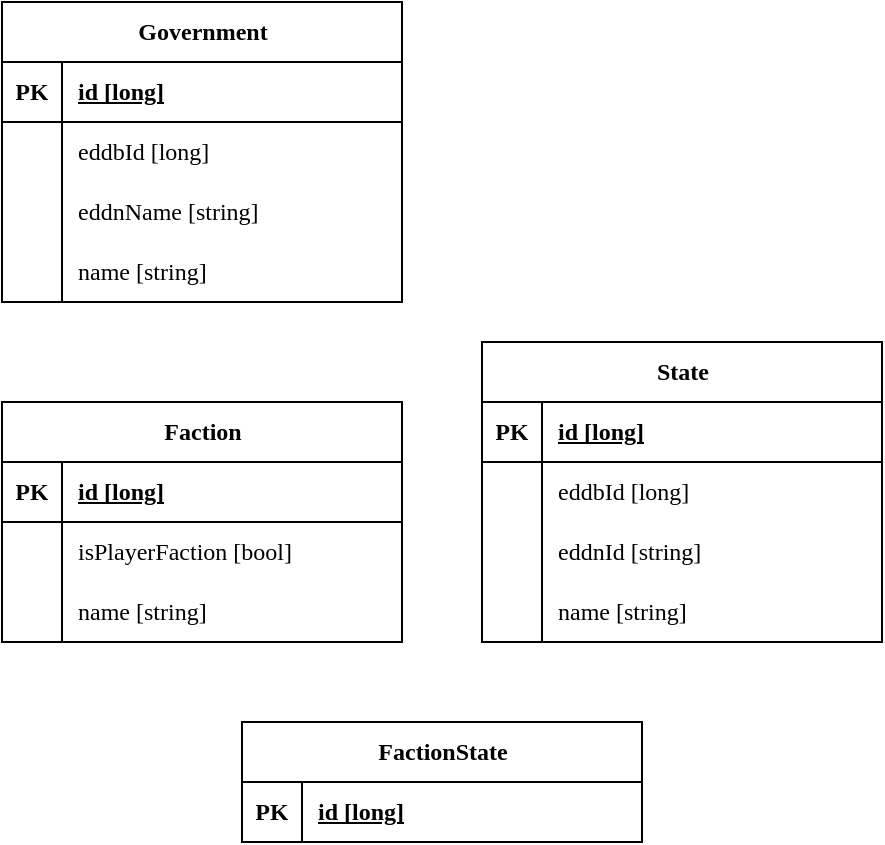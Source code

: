 <mxfile version="21.1.4" type="github">
  <diagram id="R2lEEEUBdFMjLlhIrx00" name="Page-1">
    <mxGraphModel dx="1366" dy="728" grid="1" gridSize="10" guides="1" tooltips="1" connect="1" arrows="1" fold="1" page="1" pageScale="1" pageWidth="4681" pageHeight="3300" math="0" shadow="0" extFonts="Permanent Marker^https://fonts.googleapis.com/css?family=Permanent+Marker">
      <root>
        <mxCell id="0" />
        <mxCell id="1" parent="0" />
        <mxCell id="3w3qkz9wtWQduBZ7iNXe-1" value="Government" style="shape=table;startSize=30;container=1;collapsible=1;childLayout=tableLayout;fixedRows=1;rowLines=0;fontStyle=1;align=center;resizeLast=1;html=1;fontFamily=Consolas;" vertex="1" parent="1">
          <mxGeometry x="40" y="40" width="200" height="150" as="geometry" />
        </mxCell>
        <mxCell id="3w3qkz9wtWQduBZ7iNXe-2" value="" style="shape=tableRow;horizontal=0;startSize=0;swimlaneHead=0;swimlaneBody=0;fillColor=none;collapsible=0;dropTarget=0;points=[[0,0.5],[1,0.5]];portConstraint=eastwest;top=0;left=0;right=0;bottom=1;fontFamily=Consolas;" vertex="1" parent="3w3qkz9wtWQduBZ7iNXe-1">
          <mxGeometry y="30" width="200" height="30" as="geometry" />
        </mxCell>
        <mxCell id="3w3qkz9wtWQduBZ7iNXe-3" value="PK" style="shape=partialRectangle;connectable=0;fillColor=none;top=0;left=0;bottom=0;right=0;fontStyle=1;overflow=hidden;whiteSpace=wrap;html=1;fontFamily=Consolas;" vertex="1" parent="3w3qkz9wtWQduBZ7iNXe-2">
          <mxGeometry width="30" height="30" as="geometry">
            <mxRectangle width="30" height="30" as="alternateBounds" />
          </mxGeometry>
        </mxCell>
        <mxCell id="3w3qkz9wtWQduBZ7iNXe-4" value="id [long]" style="shape=partialRectangle;connectable=0;fillColor=none;top=0;left=0;bottom=0;right=0;align=left;spacingLeft=6;fontStyle=5;overflow=hidden;whiteSpace=wrap;html=1;fontFamily=Consolas;" vertex="1" parent="3w3qkz9wtWQduBZ7iNXe-2">
          <mxGeometry x="30" width="170" height="30" as="geometry">
            <mxRectangle width="170" height="30" as="alternateBounds" />
          </mxGeometry>
        </mxCell>
        <mxCell id="3w3qkz9wtWQduBZ7iNXe-5" value="" style="shape=tableRow;horizontal=0;startSize=0;swimlaneHead=0;swimlaneBody=0;fillColor=none;collapsible=0;dropTarget=0;points=[[0,0.5],[1,0.5]];portConstraint=eastwest;top=0;left=0;right=0;bottom=0;fontFamily=Consolas;" vertex="1" parent="3w3qkz9wtWQduBZ7iNXe-1">
          <mxGeometry y="60" width="200" height="30" as="geometry" />
        </mxCell>
        <mxCell id="3w3qkz9wtWQduBZ7iNXe-6" value="" style="shape=partialRectangle;connectable=0;fillColor=none;top=0;left=0;bottom=0;right=0;editable=1;overflow=hidden;whiteSpace=wrap;html=1;fontFamily=Consolas;" vertex="1" parent="3w3qkz9wtWQduBZ7iNXe-5">
          <mxGeometry width="30" height="30" as="geometry">
            <mxRectangle width="30" height="30" as="alternateBounds" />
          </mxGeometry>
        </mxCell>
        <mxCell id="3w3qkz9wtWQduBZ7iNXe-7" value="eddbId [long]" style="shape=partialRectangle;connectable=0;fillColor=none;top=0;left=0;bottom=0;right=0;align=left;spacingLeft=6;overflow=hidden;whiteSpace=wrap;html=1;fontFamily=Consolas;" vertex="1" parent="3w3qkz9wtWQduBZ7iNXe-5">
          <mxGeometry x="30" width="170" height="30" as="geometry">
            <mxRectangle width="170" height="30" as="alternateBounds" />
          </mxGeometry>
        </mxCell>
        <mxCell id="3w3qkz9wtWQduBZ7iNXe-8" value="" style="shape=tableRow;horizontal=0;startSize=0;swimlaneHead=0;swimlaneBody=0;fillColor=none;collapsible=0;dropTarget=0;points=[[0,0.5],[1,0.5]];portConstraint=eastwest;top=0;left=0;right=0;bottom=0;fontFamily=Consolas;" vertex="1" parent="3w3qkz9wtWQduBZ7iNXe-1">
          <mxGeometry y="90" width="200" height="30" as="geometry" />
        </mxCell>
        <mxCell id="3w3qkz9wtWQduBZ7iNXe-9" value="" style="shape=partialRectangle;connectable=0;fillColor=none;top=0;left=0;bottom=0;right=0;editable=1;overflow=hidden;whiteSpace=wrap;html=1;fontFamily=Consolas;" vertex="1" parent="3w3qkz9wtWQduBZ7iNXe-8">
          <mxGeometry width="30" height="30" as="geometry">
            <mxRectangle width="30" height="30" as="alternateBounds" />
          </mxGeometry>
        </mxCell>
        <mxCell id="3w3qkz9wtWQduBZ7iNXe-10" value="eddnName [string]" style="shape=partialRectangle;connectable=0;fillColor=none;top=0;left=0;bottom=0;right=0;align=left;spacingLeft=6;overflow=hidden;whiteSpace=wrap;html=1;fontFamily=Consolas;" vertex="1" parent="3w3qkz9wtWQduBZ7iNXe-8">
          <mxGeometry x="30" width="170" height="30" as="geometry">
            <mxRectangle width="170" height="30" as="alternateBounds" />
          </mxGeometry>
        </mxCell>
        <mxCell id="3w3qkz9wtWQduBZ7iNXe-11" value="" style="shape=tableRow;horizontal=0;startSize=0;swimlaneHead=0;swimlaneBody=0;fillColor=none;collapsible=0;dropTarget=0;points=[[0,0.5],[1,0.5]];portConstraint=eastwest;top=0;left=0;right=0;bottom=0;fontFamily=Consolas;" vertex="1" parent="3w3qkz9wtWQduBZ7iNXe-1">
          <mxGeometry y="120" width="200" height="30" as="geometry" />
        </mxCell>
        <mxCell id="3w3qkz9wtWQduBZ7iNXe-12" value="" style="shape=partialRectangle;connectable=0;fillColor=none;top=0;left=0;bottom=0;right=0;editable=1;overflow=hidden;whiteSpace=wrap;html=1;fontFamily=Consolas;" vertex="1" parent="3w3qkz9wtWQduBZ7iNXe-11">
          <mxGeometry width="30" height="30" as="geometry">
            <mxRectangle width="30" height="30" as="alternateBounds" />
          </mxGeometry>
        </mxCell>
        <mxCell id="3w3qkz9wtWQduBZ7iNXe-13" value="name [string]" style="shape=partialRectangle;connectable=0;fillColor=none;top=0;left=0;bottom=0;right=0;align=left;spacingLeft=6;overflow=hidden;whiteSpace=wrap;html=1;fontFamily=Consolas;" vertex="1" parent="3w3qkz9wtWQduBZ7iNXe-11">
          <mxGeometry x="30" width="170" height="30" as="geometry">
            <mxRectangle width="170" height="30" as="alternateBounds" />
          </mxGeometry>
        </mxCell>
        <mxCell id="3w3qkz9wtWQduBZ7iNXe-16" value="Faction" style="shape=table;startSize=30;container=1;collapsible=1;childLayout=tableLayout;fixedRows=1;rowLines=0;fontStyle=1;align=center;resizeLast=1;html=1;fontFamily=Consolas;" vertex="1" parent="1">
          <mxGeometry x="40" y="240" width="200" height="120" as="geometry" />
        </mxCell>
        <mxCell id="3w3qkz9wtWQduBZ7iNXe-17" value="" style="shape=tableRow;horizontal=0;startSize=0;swimlaneHead=0;swimlaneBody=0;fillColor=none;collapsible=0;dropTarget=0;points=[[0,0.5],[1,0.5]];portConstraint=eastwest;top=0;left=0;right=0;bottom=1;fontStyle=0;fontFamily=Consolas;" vertex="1" parent="3w3qkz9wtWQduBZ7iNXe-16">
          <mxGeometry y="30" width="200" height="30" as="geometry" />
        </mxCell>
        <mxCell id="3w3qkz9wtWQduBZ7iNXe-18" value="PK" style="shape=partialRectangle;connectable=0;fillColor=none;top=0;left=0;bottom=0;right=0;fontStyle=1;overflow=hidden;whiteSpace=wrap;html=1;fontFamily=Consolas;" vertex="1" parent="3w3qkz9wtWQduBZ7iNXe-17">
          <mxGeometry width="30" height="30" as="geometry">
            <mxRectangle width="30" height="30" as="alternateBounds" />
          </mxGeometry>
        </mxCell>
        <mxCell id="3w3qkz9wtWQduBZ7iNXe-19" value="id [long]" style="shape=partialRectangle;connectable=0;fillColor=none;top=0;left=0;bottom=0;right=0;align=left;spacingLeft=6;fontStyle=5;overflow=hidden;whiteSpace=wrap;html=1;fontFamily=Consolas;" vertex="1" parent="3w3qkz9wtWQduBZ7iNXe-17">
          <mxGeometry x="30" width="170" height="30" as="geometry">
            <mxRectangle width="170" height="30" as="alternateBounds" />
          </mxGeometry>
        </mxCell>
        <mxCell id="3w3qkz9wtWQduBZ7iNXe-20" value="" style="shape=tableRow;horizontal=0;startSize=0;swimlaneHead=0;swimlaneBody=0;fillColor=none;collapsible=0;dropTarget=0;points=[[0,0.5],[1,0.5]];portConstraint=eastwest;top=0;left=0;right=0;bottom=0;fontFamily=Consolas;" vertex="1" parent="3w3qkz9wtWQduBZ7iNXe-16">
          <mxGeometry y="60" width="200" height="30" as="geometry" />
        </mxCell>
        <mxCell id="3w3qkz9wtWQduBZ7iNXe-21" value="" style="shape=partialRectangle;connectable=0;fillColor=none;top=0;left=0;bottom=0;right=0;editable=1;overflow=hidden;whiteSpace=wrap;html=1;fontFamily=Consolas;" vertex="1" parent="3w3qkz9wtWQduBZ7iNXe-20">
          <mxGeometry width="30" height="30" as="geometry">
            <mxRectangle width="30" height="30" as="alternateBounds" />
          </mxGeometry>
        </mxCell>
        <mxCell id="3w3qkz9wtWQduBZ7iNXe-22" value="isPlayerFaction [bool]" style="shape=partialRectangle;connectable=0;fillColor=none;top=0;left=0;bottom=0;right=0;align=left;spacingLeft=6;overflow=hidden;whiteSpace=wrap;html=1;fontFamily=Consolas;" vertex="1" parent="3w3qkz9wtWQduBZ7iNXe-20">
          <mxGeometry x="30" width="170" height="30" as="geometry">
            <mxRectangle width="170" height="30" as="alternateBounds" />
          </mxGeometry>
        </mxCell>
        <mxCell id="3w3qkz9wtWQduBZ7iNXe-23" value="" style="shape=tableRow;horizontal=0;startSize=0;swimlaneHead=0;swimlaneBody=0;fillColor=none;collapsible=0;dropTarget=0;points=[[0,0.5],[1,0.5]];portConstraint=eastwest;top=0;left=0;right=0;bottom=0;fontFamily=Consolas;" vertex="1" parent="3w3qkz9wtWQduBZ7iNXe-16">
          <mxGeometry y="90" width="200" height="30" as="geometry" />
        </mxCell>
        <mxCell id="3w3qkz9wtWQduBZ7iNXe-24" value="" style="shape=partialRectangle;connectable=0;fillColor=none;top=0;left=0;bottom=0;right=0;editable=1;overflow=hidden;whiteSpace=wrap;html=1;fontFamily=Consolas;" vertex="1" parent="3w3qkz9wtWQduBZ7iNXe-23">
          <mxGeometry width="30" height="30" as="geometry">
            <mxRectangle width="30" height="30" as="alternateBounds" />
          </mxGeometry>
        </mxCell>
        <mxCell id="3w3qkz9wtWQduBZ7iNXe-25" value="name [string]" style="shape=partialRectangle;connectable=0;fillColor=none;top=0;left=0;bottom=0;right=0;align=left;spacingLeft=6;overflow=hidden;whiteSpace=wrap;html=1;fontFamily=Consolas;" vertex="1" parent="3w3qkz9wtWQduBZ7iNXe-23">
          <mxGeometry x="30" width="170" height="30" as="geometry">
            <mxRectangle width="170" height="30" as="alternateBounds" />
          </mxGeometry>
        </mxCell>
        <mxCell id="3w3qkz9wtWQduBZ7iNXe-30" value="State" style="shape=table;startSize=30;container=1;collapsible=1;childLayout=tableLayout;fixedRows=1;rowLines=0;fontStyle=1;align=center;resizeLast=1;html=1;fontFamily=Consolas;" vertex="1" parent="1">
          <mxGeometry x="280" y="210" width="200" height="150" as="geometry" />
        </mxCell>
        <mxCell id="3w3qkz9wtWQduBZ7iNXe-31" value="" style="shape=tableRow;horizontal=0;startSize=0;swimlaneHead=0;swimlaneBody=0;fillColor=none;collapsible=0;dropTarget=0;points=[[0,0.5],[1,0.5]];portConstraint=eastwest;top=0;left=0;right=0;bottom=1;fontFamily=Consolas;" vertex="1" parent="3w3qkz9wtWQduBZ7iNXe-30">
          <mxGeometry y="30" width="200" height="30" as="geometry" />
        </mxCell>
        <mxCell id="3w3qkz9wtWQduBZ7iNXe-32" value="PK" style="shape=partialRectangle;connectable=0;fillColor=none;top=0;left=0;bottom=0;right=0;fontStyle=1;overflow=hidden;whiteSpace=wrap;html=1;fontFamily=Consolas;" vertex="1" parent="3w3qkz9wtWQduBZ7iNXe-31">
          <mxGeometry width="30" height="30" as="geometry">
            <mxRectangle width="30" height="30" as="alternateBounds" />
          </mxGeometry>
        </mxCell>
        <mxCell id="3w3qkz9wtWQduBZ7iNXe-33" value="id [long]" style="shape=partialRectangle;connectable=0;fillColor=none;top=0;left=0;bottom=0;right=0;align=left;spacingLeft=6;fontStyle=5;overflow=hidden;whiteSpace=wrap;html=1;fontFamily=Consolas;" vertex="1" parent="3w3qkz9wtWQduBZ7iNXe-31">
          <mxGeometry x="30" width="170" height="30" as="geometry">
            <mxRectangle width="170" height="30" as="alternateBounds" />
          </mxGeometry>
        </mxCell>
        <mxCell id="3w3qkz9wtWQduBZ7iNXe-34" value="" style="shape=tableRow;horizontal=0;startSize=0;swimlaneHead=0;swimlaneBody=0;fillColor=none;collapsible=0;dropTarget=0;points=[[0,0.5],[1,0.5]];portConstraint=eastwest;top=0;left=0;right=0;bottom=0;fontFamily=Consolas;" vertex="1" parent="3w3qkz9wtWQduBZ7iNXe-30">
          <mxGeometry y="60" width="200" height="30" as="geometry" />
        </mxCell>
        <mxCell id="3w3qkz9wtWQduBZ7iNXe-35" value="" style="shape=partialRectangle;connectable=0;fillColor=none;top=0;left=0;bottom=0;right=0;editable=1;overflow=hidden;whiteSpace=wrap;html=1;fontFamily=Consolas;" vertex="1" parent="3w3qkz9wtWQduBZ7iNXe-34">
          <mxGeometry width="30" height="30" as="geometry">
            <mxRectangle width="30" height="30" as="alternateBounds" />
          </mxGeometry>
        </mxCell>
        <mxCell id="3w3qkz9wtWQduBZ7iNXe-36" value="eddbId [long]" style="shape=partialRectangle;connectable=0;fillColor=none;top=0;left=0;bottom=0;right=0;align=left;spacingLeft=6;overflow=hidden;whiteSpace=wrap;html=1;fontFamily=Consolas;" vertex="1" parent="3w3qkz9wtWQduBZ7iNXe-34">
          <mxGeometry x="30" width="170" height="30" as="geometry">
            <mxRectangle width="170" height="30" as="alternateBounds" />
          </mxGeometry>
        </mxCell>
        <mxCell id="3w3qkz9wtWQduBZ7iNXe-37" value="" style="shape=tableRow;horizontal=0;startSize=0;swimlaneHead=0;swimlaneBody=0;fillColor=none;collapsible=0;dropTarget=0;points=[[0,0.5],[1,0.5]];portConstraint=eastwest;top=0;left=0;right=0;bottom=0;fontFamily=Consolas;" vertex="1" parent="3w3qkz9wtWQduBZ7iNXe-30">
          <mxGeometry y="90" width="200" height="30" as="geometry" />
        </mxCell>
        <mxCell id="3w3qkz9wtWQduBZ7iNXe-38" value="" style="shape=partialRectangle;connectable=0;fillColor=none;top=0;left=0;bottom=0;right=0;editable=1;overflow=hidden;whiteSpace=wrap;html=1;fontFamily=Consolas;" vertex="1" parent="3w3qkz9wtWQduBZ7iNXe-37">
          <mxGeometry width="30" height="30" as="geometry">
            <mxRectangle width="30" height="30" as="alternateBounds" />
          </mxGeometry>
        </mxCell>
        <mxCell id="3w3qkz9wtWQduBZ7iNXe-39" value="eddnId [string]" style="shape=partialRectangle;connectable=0;fillColor=none;top=0;left=0;bottom=0;right=0;align=left;spacingLeft=6;overflow=hidden;whiteSpace=wrap;html=1;fontFamily=Consolas;" vertex="1" parent="3w3qkz9wtWQduBZ7iNXe-37">
          <mxGeometry x="30" width="170" height="30" as="geometry">
            <mxRectangle width="170" height="30" as="alternateBounds" />
          </mxGeometry>
        </mxCell>
        <mxCell id="3w3qkz9wtWQduBZ7iNXe-40" value="" style="shape=tableRow;horizontal=0;startSize=0;swimlaneHead=0;swimlaneBody=0;fillColor=none;collapsible=0;dropTarget=0;points=[[0,0.5],[1,0.5]];portConstraint=eastwest;top=0;left=0;right=0;bottom=0;fontFamily=Consolas;" vertex="1" parent="3w3qkz9wtWQduBZ7iNXe-30">
          <mxGeometry y="120" width="200" height="30" as="geometry" />
        </mxCell>
        <mxCell id="3w3qkz9wtWQduBZ7iNXe-41" value="" style="shape=partialRectangle;connectable=0;fillColor=none;top=0;left=0;bottom=0;right=0;editable=1;overflow=hidden;whiteSpace=wrap;html=1;fontFamily=Consolas;" vertex="1" parent="3w3qkz9wtWQduBZ7iNXe-40">
          <mxGeometry width="30" height="30" as="geometry">
            <mxRectangle width="30" height="30" as="alternateBounds" />
          </mxGeometry>
        </mxCell>
        <mxCell id="3w3qkz9wtWQduBZ7iNXe-42" value="name [string]" style="shape=partialRectangle;connectable=0;fillColor=none;top=0;left=0;bottom=0;right=0;align=left;spacingLeft=6;overflow=hidden;whiteSpace=wrap;html=1;fontFamily=Consolas;" vertex="1" parent="3w3qkz9wtWQduBZ7iNXe-40">
          <mxGeometry x="30" width="170" height="30" as="geometry">
            <mxRectangle width="170" height="30" as="alternateBounds" />
          </mxGeometry>
        </mxCell>
        <mxCell id="3w3qkz9wtWQduBZ7iNXe-43" value="FactionState" style="shape=table;startSize=30;container=1;collapsible=1;childLayout=tableLayout;fixedRows=1;rowLines=0;fontStyle=1;align=center;resizeLast=1;html=1;fontFamily=Consolas;" vertex="1" parent="1">
          <mxGeometry x="160" y="400" width="200" height="60" as="geometry" />
        </mxCell>
        <mxCell id="3w3qkz9wtWQduBZ7iNXe-44" value="" style="shape=tableRow;horizontal=0;startSize=0;swimlaneHead=0;swimlaneBody=0;fillColor=none;collapsible=0;dropTarget=0;points=[[0,0.5],[1,0.5]];portConstraint=eastwest;top=0;left=0;right=0;bottom=1;fontFamily=Consolas;" vertex="1" parent="3w3qkz9wtWQduBZ7iNXe-43">
          <mxGeometry y="30" width="200" height="30" as="geometry" />
        </mxCell>
        <mxCell id="3w3qkz9wtWQduBZ7iNXe-45" value="PK" style="shape=partialRectangle;connectable=0;fillColor=none;top=0;left=0;bottom=0;right=0;fontStyle=1;overflow=hidden;whiteSpace=wrap;html=1;fontFamily=Consolas;" vertex="1" parent="3w3qkz9wtWQduBZ7iNXe-44">
          <mxGeometry width="30" height="30" as="geometry">
            <mxRectangle width="30" height="30" as="alternateBounds" />
          </mxGeometry>
        </mxCell>
        <mxCell id="3w3qkz9wtWQduBZ7iNXe-46" value="id [long]" style="shape=partialRectangle;connectable=0;fillColor=none;top=0;left=0;bottom=0;right=0;align=left;spacingLeft=6;fontStyle=5;overflow=hidden;whiteSpace=wrap;html=1;fontFamily=Consolas;" vertex="1" parent="3w3qkz9wtWQduBZ7iNXe-44">
          <mxGeometry x="30" width="170" height="30" as="geometry">
            <mxRectangle width="170" height="30" as="alternateBounds" />
          </mxGeometry>
        </mxCell>
      </root>
    </mxGraphModel>
  </diagram>
</mxfile>
